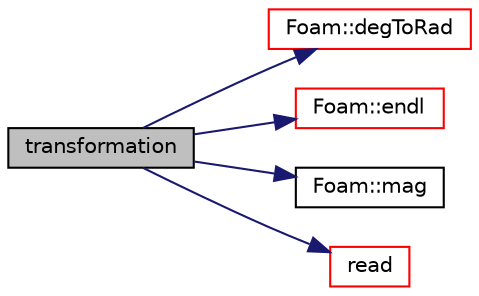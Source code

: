 digraph "transformation"
{
  bgcolor="transparent";
  edge [fontname="Helvetica",fontsize="10",labelfontname="Helvetica",labelfontsize="10"];
  node [fontname="Helvetica",fontsize="10",shape=record];
  rankdir="LR";
  Node74 [label="transformation",height=0.2,width=0.4,color="black", fillcolor="grey75", style="filled", fontcolor="black"];
  Node74 -> Node75 [color="midnightblue",fontsize="10",style="solid",fontname="Helvetica"];
  Node75 [label="Foam::degToRad",height=0.2,width=0.4,color="red",URL="$a21851.html#af706f965be4d1457b0f1e7fade1c0118",tooltip="Conversion from degrees to radians. "];
  Node74 -> Node77 [color="midnightblue",fontsize="10",style="solid",fontname="Helvetica"];
  Node77 [label="Foam::endl",height=0.2,width=0.4,color="red",URL="$a21851.html#a2db8fe02a0d3909e9351bb4275b23ce4",tooltip="Add newline and flush stream. "];
  Node74 -> Node79 [color="midnightblue",fontsize="10",style="solid",fontname="Helvetica"];
  Node79 [label="Foam::mag",height=0.2,width=0.4,color="black",URL="$a21851.html#a929da2a3fdcf3dacbbe0487d3a330dae"];
  Node74 -> Node80 [color="midnightblue",fontsize="10",style="solid",fontname="Helvetica"];
  Node80 [label="read",height=0.2,width=0.4,color="red",URL="$a22121.html#afeed4512a4be2653bc44cb43a1ae0788",tooltip="Update properties from given dictionary. "];
}
